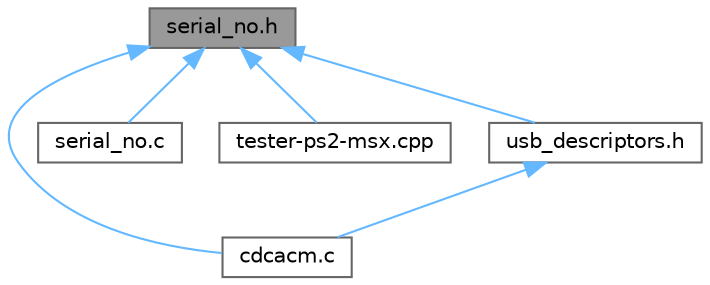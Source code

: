 digraph "serial_no.h"
{
 // LATEX_PDF_SIZE
  bgcolor="transparent";
  edge [fontname=Helvetica,fontsize=10,labelfontname=Helvetica,labelfontsize=10];
  node [fontname=Helvetica,fontsize=10,shape=box,height=0.2,width=0.4];
  Node1 [label="serial_no.h",height=0.2,width=0.4,color="gray40", fillcolor="grey60", style="filled", fontcolor="black",tooltip="Generates ST style and algoritms a serial number based on ST factory mask. Header file of serial_no...."];
  Node1 -> Node2 [dir="back",color="steelblue1",style="solid"];
  Node2 [label="cdcacm.c",height=0.2,width=0.4,color="grey40", fillcolor="white", style="filled",URL="$cdcacm_8c.html",tooltip="USB Support routines group on STM32F4 and STM32F1"];
  Node1 -> Node3 [dir="back",color="steelblue1",style="solid"];
  Node3 [label="serial_no.c",height=0.2,width=0.4,color="grey40", fillcolor="white", style="filled",URL="$serial__no_8c.html",tooltip="Generates ST style and algoritms a serial number based on ST factory mask."];
  Node1 -> Node4 [dir="back",color="steelblue1",style="solid"];
  Node4 [label="tester-ps2-msx.cpp",height=0.2,width=0.4,color="grey40", fillcolor="white", style="filled",URL="$tester-ps2-msx_8cpp.html",tooltip="Main code. Created as Bare Metal (no OS needed)"];
  Node1 -> Node5 [dir="back",color="steelblue1",style="solid"];
  Node5 [label="usb_descriptors.h",height=0.2,width=0.4,color="grey40", fillcolor="white", style="filled",URL="$usb__descriptors_8h.html",tooltip="Defines the USB descriptors: Header file of cdcacm.c"];
  Node5 -> Node2 [dir="back",color="steelblue1",style="solid"];
}
